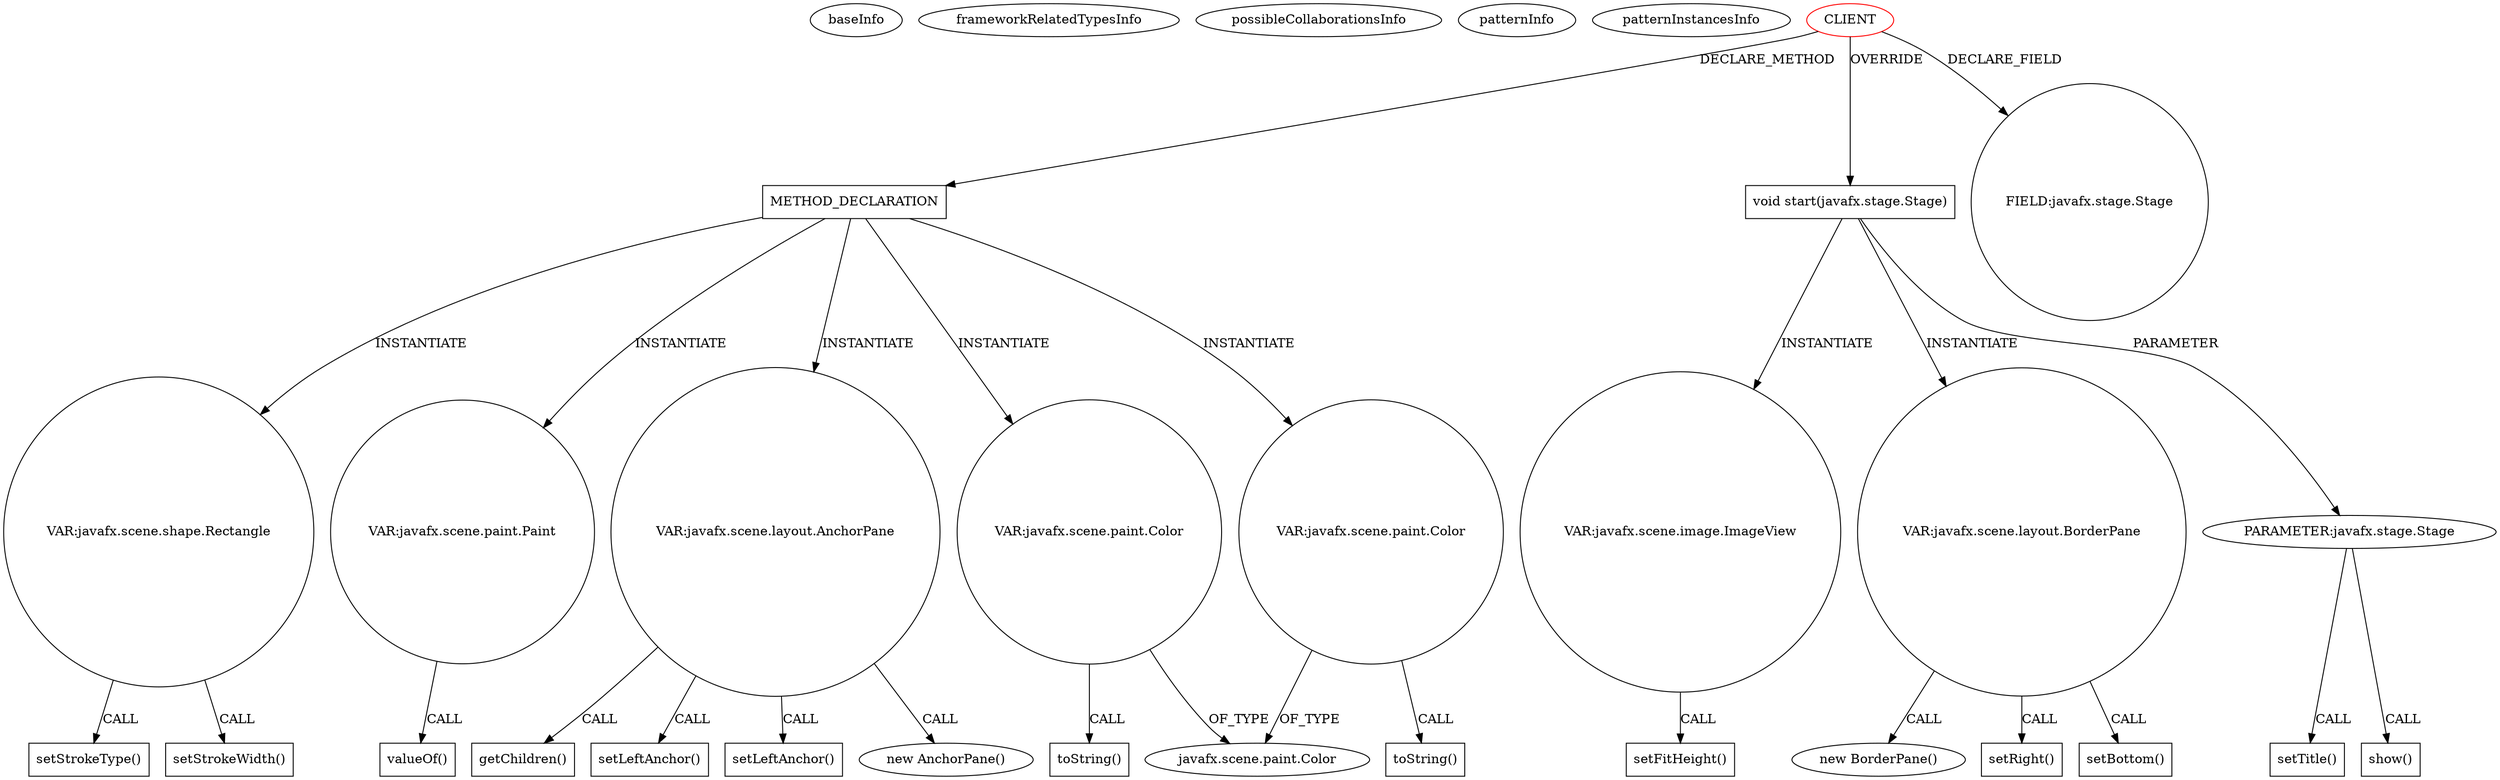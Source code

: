 digraph {
baseInfo[graphId=2967,category="pattern",isAnonymous=false,possibleRelation=false]
frameworkRelatedTypesInfo[]
possibleCollaborationsInfo[]
patternInfo[frequency=2.0,patternRootClient=0]
patternInstancesInfo[0="Baschdl578-ColorReduction~/Baschdl578-ColorReduction/ColorReduction-master/src/main/java/edu/kit/ipd/swt1/SimpleColorReduction/UI.java~UI~149",1="Baschdl578-ColorReduction~/Baschdl578-ColorReduction/ColorReduction-master/src/main/java/edu/kit/ipd/swt1/SimpleColorReduction/PluginUI.java~PluginUI~157"]
174[label="new AnchorPane()",vertexType="CONSTRUCTOR_CALL",isFrameworkType=false]
175[label="VAR:javafx.scene.layout.AnchorPane",vertexType="VARIABLE_EXPRESION",isFrameworkType=false,shape=circle]
47[label="METHOD_DECLARATION",vertexType="CLIENT_METHOD_DECLARATION",isFrameworkType=false,shape=box]
0[label="CLIENT",vertexType="ROOT_CLIENT_CLASS_DECLARATION",isFrameworkType=false,color=red]
8[label="void start(javafx.stage.Stage)",vertexType="OVERRIDING_METHOD_DECLARATION",isFrameworkType=false,shape=box]
23[label="VAR:javafx.scene.layout.BorderPane",vertexType="VARIABLE_EXPRESION",isFrameworkType=false,shape=circle]
33[label="setRight()",vertexType="INSIDE_CALL",isFrameworkType=false,shape=box]
9[label="PARAMETER:javafx.stage.Stage",vertexType="PARAMETER_DECLARATION",isFrameworkType=false]
42[label="show()",vertexType="INSIDE_CALL",isFrameworkType=false,shape=box]
195[label="getChildren()",vertexType="INSIDE_CALL",isFrameworkType=false,shape=box]
153[label="VAR:javafx.scene.paint.Color",vertexType="VARIABLE_EXPRESION",isFrameworkType=false,shape=circle]
65[label="javafx.scene.paint.Color",vertexType="FRAMEWORK_CLASS_TYPE",isFrameworkType=false]
63[label="VAR:javafx.scene.paint.Color",vertexType="VARIABLE_EXPRESION",isFrameworkType=false,shape=circle]
64[label="toString()",vertexType="INSIDE_CALL",isFrameworkType=false,shape=box]
154[label="toString()",vertexType="INSIDE_CALL",isFrameworkType=false,shape=box]
2[label="FIELD:javafx.stage.Stage",vertexType="FIELD_DECLARATION",isFrameworkType=false,shape=circle]
35[label="setBottom()",vertexType="INSIDE_CALL",isFrameworkType=false,shape=box]
22[label="new BorderPane()",vertexType="CONSTRUCTOR_CALL",isFrameworkType=false]
17[label="VAR:javafx.scene.image.ImageView",vertexType="VARIABLE_EXPRESION",isFrameworkType=false,shape=circle]
21[label="setFitHeight()",vertexType="INSIDE_CALL",isFrameworkType=false,shape=box]
141[label="VAR:javafx.scene.shape.Rectangle",vertexType="VARIABLE_EXPRESION",isFrameworkType=false,shape=circle]
164[label="setStrokeWidth()",vertexType="INSIDE_CALL",isFrameworkType=false,shape=box]
166[label="setStrokeType()",vertexType="INSIDE_CALL",isFrameworkType=false,shape=box]
12[label="setTitle()",vertexType="INSIDE_CALL",isFrameworkType=false,shape=box]
186[label="setLeftAnchor()",vertexType="INSIDE_CALL",isFrameworkType=false,shape=box]
178[label="setLeftAnchor()",vertexType="INSIDE_CALL",isFrameworkType=false,shape=box]
60[label="VAR:javafx.scene.paint.Paint",vertexType="VARIABLE_EXPRESION",isFrameworkType=false,shape=circle]
152[label="valueOf()",vertexType="INSIDE_CALL",isFrameworkType=false,shape=box]
175->186[label="CALL"]
0->2[label="DECLARE_FIELD"]
141->164[label="CALL"]
153->65[label="OF_TYPE"]
23->35[label="CALL"]
23->33[label="CALL"]
47->175[label="INSTANTIATE"]
8->17[label="INSTANTIATE"]
0->47[label="DECLARE_METHOD"]
8->23[label="INSTANTIATE"]
9->12[label="CALL"]
23->22[label="CALL"]
175->174[label="CALL"]
47->63[label="INSTANTIATE"]
60->152[label="CALL"]
0->8[label="OVERRIDE"]
175->195[label="CALL"]
8->9[label="PARAMETER"]
63->65[label="OF_TYPE"]
47->60[label="INSTANTIATE"]
63->64[label="CALL"]
47->141[label="INSTANTIATE"]
141->166[label="CALL"]
153->154[label="CALL"]
175->178[label="CALL"]
9->42[label="CALL"]
47->153[label="INSTANTIATE"]
17->21[label="CALL"]
}
